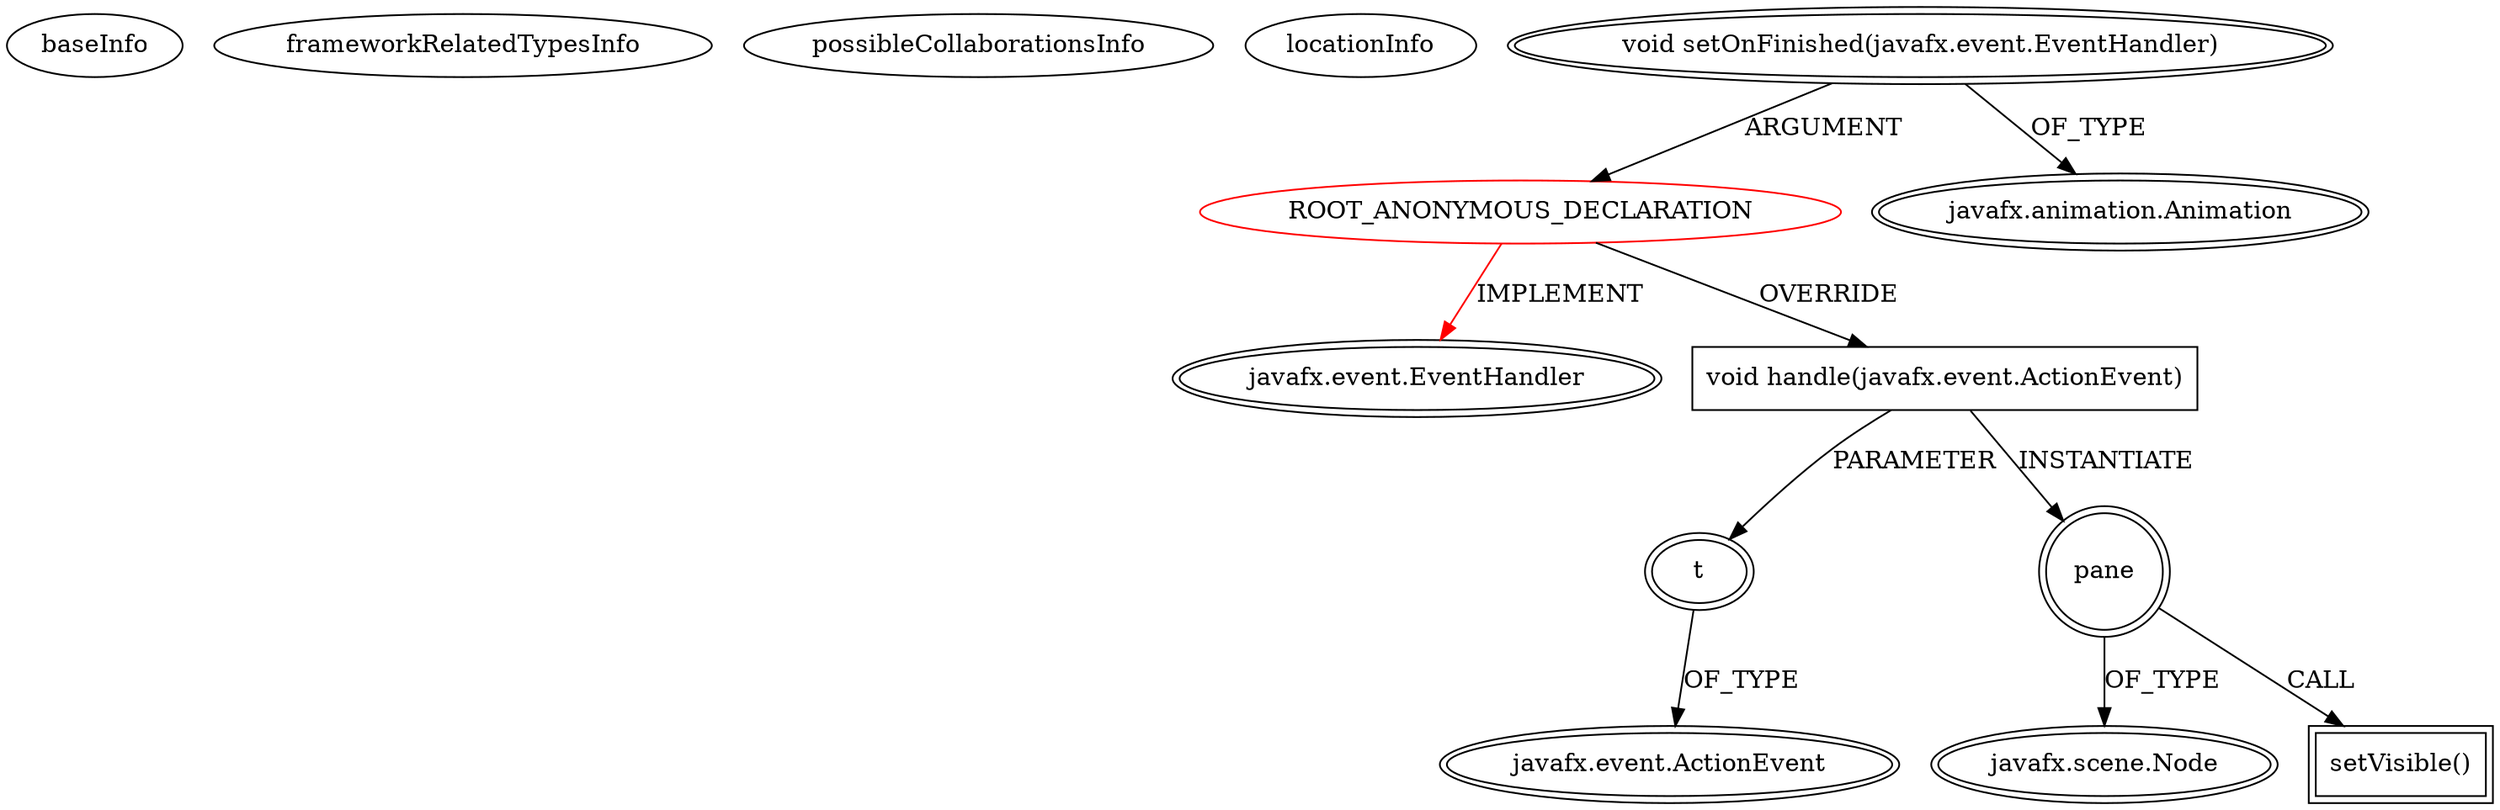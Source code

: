 digraph {
baseInfo[graphId=4826,category="extension_graph",isAnonymous=true,possibleRelation=false]
frameworkRelatedTypesInfo[0="javafx.event.EventHandler"]
possibleCollaborationsInfo[]
locationInfo[projectName="wwtg99-POMA",filePath="/wwtg99-POMA/POMA-master/src/cn/edu/suda/gui/GUIUtil.java",contextSignature="void scaleAndHide(javafx.scene.layout.Pane,double)",graphId="4826"]
0[label="ROOT_ANONYMOUS_DECLARATION",vertexType="ROOT_ANONYMOUS_DECLARATION",isFrameworkType=false,color=red]
1[label="javafx.event.EventHandler",vertexType="FRAMEWORK_INTERFACE_TYPE",isFrameworkType=true,peripheries=2]
2[label="void setOnFinished(javafx.event.EventHandler)",vertexType="OUTSIDE_CALL",isFrameworkType=true,peripheries=2]
3[label="javafx.animation.Animation",vertexType="FRAMEWORK_CLASS_TYPE",isFrameworkType=true,peripheries=2]
4[label="void handle(javafx.event.ActionEvent)",vertexType="OVERRIDING_METHOD_DECLARATION",isFrameworkType=false,shape=box]
5[label="t",vertexType="PARAMETER_DECLARATION",isFrameworkType=true,peripheries=2]
6[label="javafx.event.ActionEvent",vertexType="FRAMEWORK_CLASS_TYPE",isFrameworkType=true,peripheries=2]
7[label="pane",vertexType="VARIABLE_EXPRESION",isFrameworkType=true,peripheries=2,shape=circle]
9[label="javafx.scene.Node",vertexType="FRAMEWORK_CLASS_TYPE",isFrameworkType=true,peripheries=2]
8[label="setVisible()",vertexType="INSIDE_CALL",isFrameworkType=true,peripheries=2,shape=box]
0->1[label="IMPLEMENT",color=red]
2->0[label="ARGUMENT"]
2->3[label="OF_TYPE"]
0->4[label="OVERRIDE"]
5->6[label="OF_TYPE"]
4->5[label="PARAMETER"]
4->7[label="INSTANTIATE"]
7->9[label="OF_TYPE"]
7->8[label="CALL"]
}

